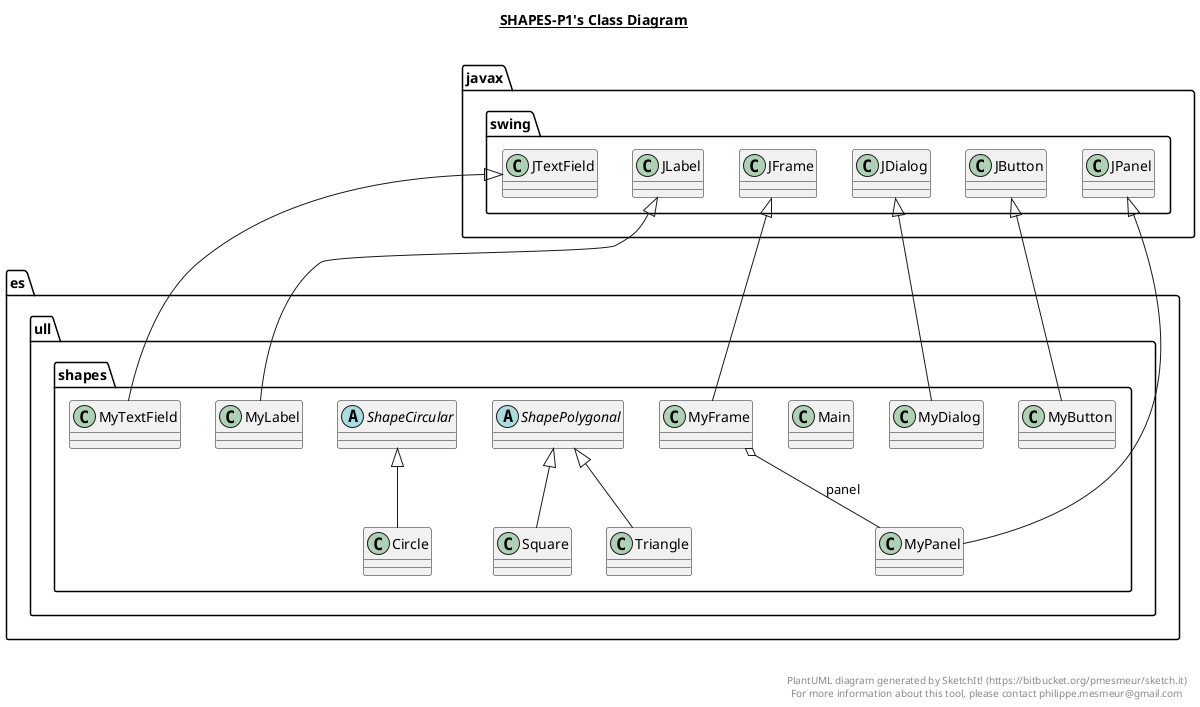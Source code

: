 @startuml

title __SHAPES-P1's Class Diagram__\n

  namespace es.ull.shapes {
    class es.ull.shapes.Circle {
    }
  }
  

  namespace es.ull.shapes {
    class es.ull.shapes.Main {
    }
  }
  

  namespace es.ull.shapes {
    class es.ull.shapes.MyButton {
    }
  }
  

  namespace es.ull.shapes {
    class es.ull.shapes.MyDialog {
    }
  }
  

  namespace es.ull.shapes {
    class es.ull.shapes.MyFrame {
    }
  }
  

  namespace es.ull.shapes {
    class es.ull.shapes.MyLabel {
    }
  }
  

  namespace es.ull.shapes {
    class es.ull.shapes.MyPanel {
    }
  }
  

  namespace es.ull.shapes {
    class es.ull.shapes.MyTextField {
    }
  }
  

  namespace es.ull.shapes {
    abstract class es.ull.shapes.ShapeCircular {
    }
  }
  

  namespace es.ull.shapes {
    abstract class es.ull.shapes.ShapePolygonal {
    }
  }
  

  namespace es.ull.shapes {
    class es.ull.shapes.Square {
    }
  }
  

  namespace es.ull.shapes {
    class es.ull.shapes.Triangle {
    }
  }
  

  es.ull.shapes.Circle -up-|> es.ull.shapes.ShapeCircular
  es.ull.shapes.MyButton -up-|> javax.swing.JButton
  es.ull.shapes.MyDialog -up-|> javax.swing.JDialog
  es.ull.shapes.MyFrame -up-|> javax.swing.JFrame
  es.ull.shapes.MyFrame o-- es.ull.shapes.MyPanel : panel
  es.ull.shapes.MyLabel -up-|> javax.swing.JLabel
  es.ull.shapes.MyPanel -up-|> javax.swing.JPanel
  es.ull.shapes.MyTextField -up-|> javax.swing.JTextField
  es.ull.shapes.Square -up-|> es.ull.shapes.ShapePolygonal
  es.ull.shapes.Triangle -up-|> es.ull.shapes.ShapePolygonal


right footer


PlantUML diagram generated by SketchIt! (https://bitbucket.org/pmesmeur/sketch.it)
For more information about this tool, please contact philippe.mesmeur@gmail.com
endfooter

@enduml
